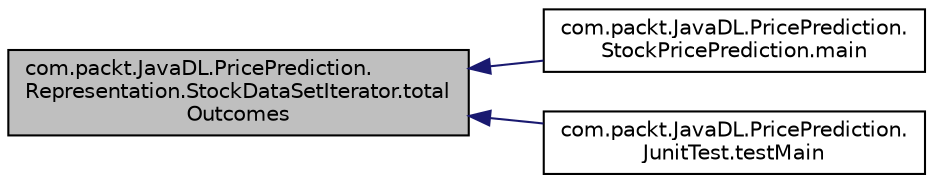 digraph "com.packt.JavaDL.PricePrediction.Representation.StockDataSetIterator.totalOutcomes"
{
  edge [fontname="Helvetica",fontsize="10",labelfontname="Helvetica",labelfontsize="10"];
  node [fontname="Helvetica",fontsize="10",shape=record];
  rankdir="LR";
  Node64 [label="com.packt.JavaDL.PricePrediction.\lRepresentation.StockDataSetIterator.total\lOutcomes",height=0.2,width=0.4,color="black", fillcolor="grey75", style="filled", fontcolor="black"];
  Node64 -> Node65 [dir="back",color="midnightblue",fontsize="10",style="solid",fontname="Helvetica"];
  Node65 [label="com.packt.JavaDL.PricePrediction.\lStockPricePrediction.main",height=0.2,width=0.4,color="black", fillcolor="white", style="filled",URL="$classcom_1_1packt_1_1_java_d_l_1_1_price_prediction_1_1_stock_price_prediction.html#ab779464d9a1ed3f57940e996c57fdfef"];
  Node64 -> Node66 [dir="back",color="midnightblue",fontsize="10",style="solid",fontname="Helvetica"];
  Node66 [label="com.packt.JavaDL.PricePrediction.\lJunitTest.testMain",height=0.2,width=0.4,color="black", fillcolor="white", style="filled",URL="$classcom_1_1packt_1_1_java_d_l_1_1_price_prediction_1_1_junit_test.html#a9def239d4b07a0c30a73ad0de1b60949"];
}
